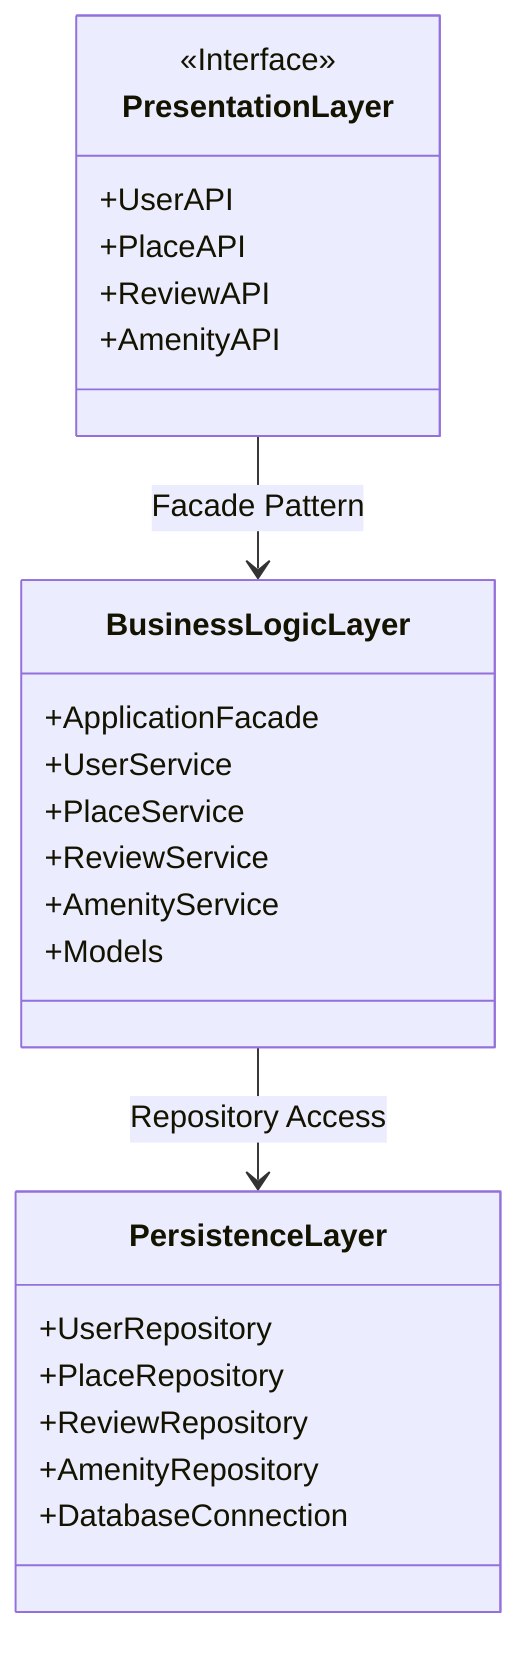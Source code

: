 classDiagram
    %% Presentation Layer
    class PresentationLayer {
        <<Interface>>
        +UserAPI
        +PlaceAPI
        +ReviewAPI
        +AmenityAPI
    }

    %% Business Logic Layer
    class BusinessLogicLayer {
        +ApplicationFacade
        +UserService
        +PlaceService
        +ReviewService
        +AmenityService
        +Models
    }

    %% Persistence Layer
    class PersistenceLayer {
        +UserRepository
        +PlaceRepository
        +ReviewRepository
        +AmenityRepository
        +DatabaseConnection
    }

    %% Communication between layers
    PresentationLayer --> BusinessLogicLayer : Facade Pattern
    BusinessLogicLayer --> PersistenceLayer : Repository Access
